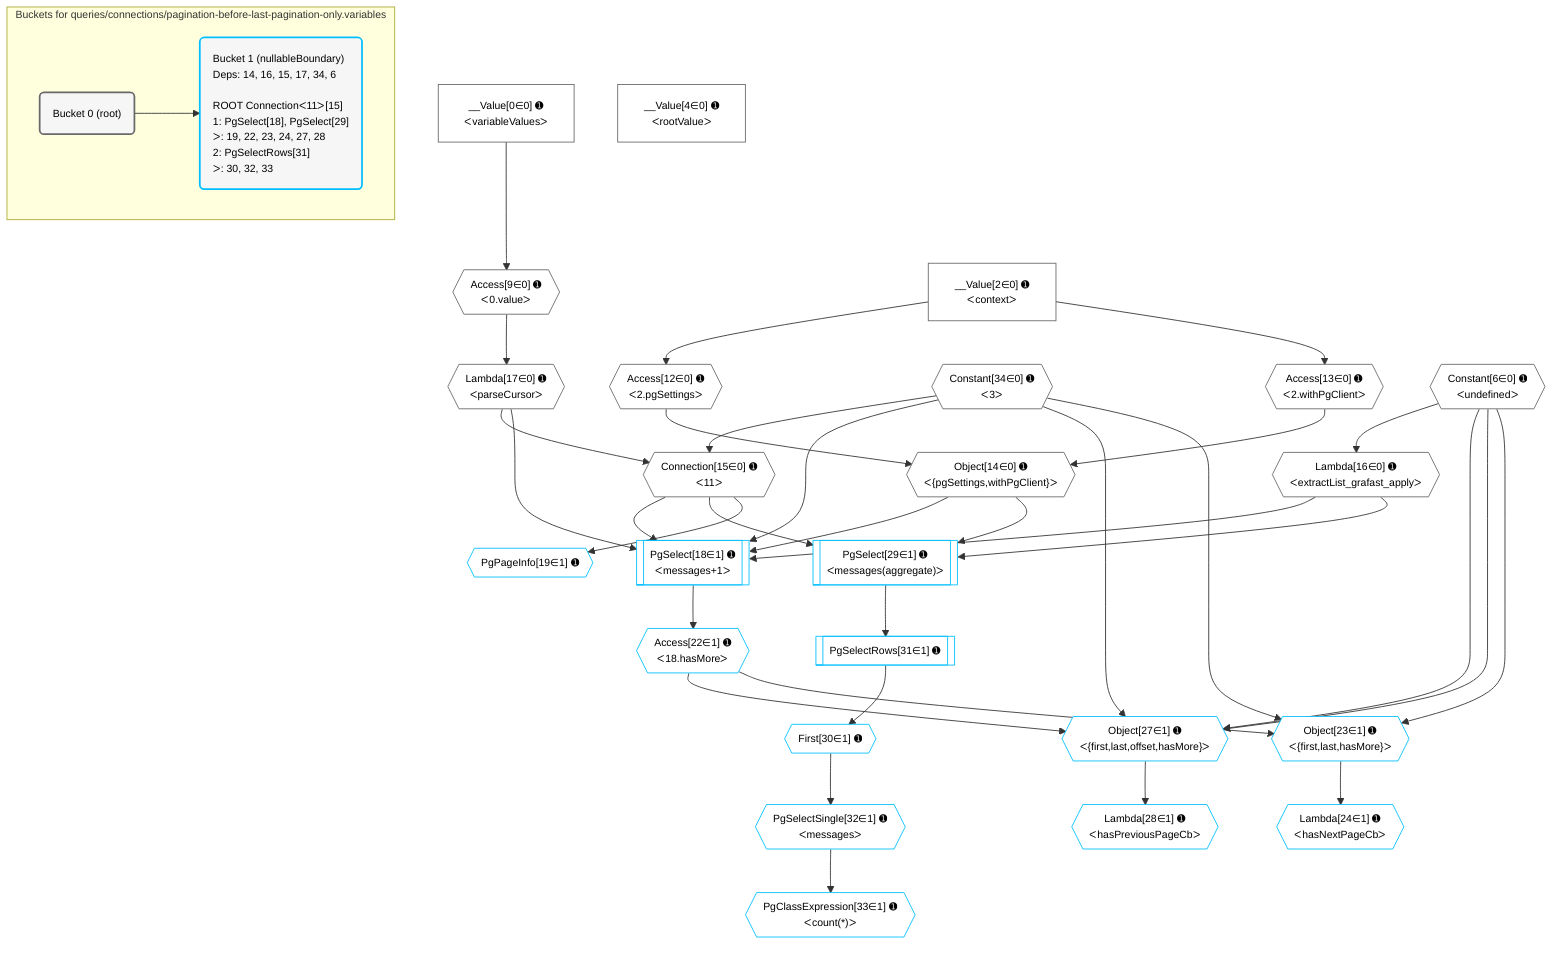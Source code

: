 %%{init: {'themeVariables': { 'fontSize': '12px'}}}%%
graph TD
    classDef path fill:#eee,stroke:#000,color:#000
    classDef plan fill:#fff,stroke-width:1px,color:#000
    classDef itemplan fill:#fff,stroke-width:2px,color:#000
    classDef unbatchedplan fill:#dff,stroke-width:1px,color:#000
    classDef sideeffectplan fill:#fcc,stroke-width:2px,color:#000
    classDef bucket fill:#f6f6f6,color:#000,stroke-width:2px,text-align:left


    %% plan dependencies
    Object14{{"Object[14∈0] ➊<br />ᐸ{pgSettings,withPgClient}ᐳ"}}:::plan
    Access12{{"Access[12∈0] ➊<br />ᐸ2.pgSettingsᐳ"}}:::plan
    Access13{{"Access[13∈0] ➊<br />ᐸ2.withPgClientᐳ"}}:::plan
    Access12 & Access13 --> Object14
    Connection15{{"Connection[15∈0] ➊<br />ᐸ11ᐳ"}}:::plan
    Constant34{{"Constant[34∈0] ➊<br />ᐸ3ᐳ"}}:::plan
    Lambda17{{"Lambda[17∈0] ➊<br />ᐸparseCursorᐳ"}}:::plan
    Constant34 & Lambda17 --> Connection15
    Access9{{"Access[9∈0] ➊<br />ᐸ0.valueᐳ"}}:::plan
    __Value0["__Value[0∈0] ➊<br />ᐸvariableValuesᐳ"]:::plan
    __Value0 --> Access9
    __Value2["__Value[2∈0] ➊<br />ᐸcontextᐳ"]:::plan
    __Value2 --> Access12
    __Value2 --> Access13
    Lambda16{{"Lambda[16∈0] ➊<br />ᐸextractList_grafast_applyᐳ"}}:::plan
    Constant6{{"Constant[6∈0] ➊<br />ᐸundefinedᐳ"}}:::plan
    Constant6 --> Lambda16
    Access9 --> Lambda17
    __Value4["__Value[4∈0] ➊<br />ᐸrootValueᐳ"]:::plan
    PgSelect18[["PgSelect[18∈1] ➊<br />ᐸmessages+1ᐳ"]]:::plan
    Object14 & Lambda16 & Connection15 & Lambda17 & Constant34 --> PgSelect18
    Object27{{"Object[27∈1] ➊<br />ᐸ{first,last,offset,hasMore}ᐳ"}}:::plan
    Access22{{"Access[22∈1] ➊<br />ᐸ18.hasMoreᐳ"}}:::plan
    Constant6 & Constant34 & Constant6 & Access22 --> Object27
    Object23{{"Object[23∈1] ➊<br />ᐸ{first,last,hasMore}ᐳ"}}:::plan
    Constant6 & Constant34 & Access22 --> Object23
    PgSelect29[["PgSelect[29∈1] ➊<br />ᐸmessages(aggregate)ᐳ"]]:::plan
    Object14 & Lambda16 & Connection15 --> PgSelect29
    PgPageInfo19{{"PgPageInfo[19∈1] ➊"}}:::plan
    Connection15 --> PgPageInfo19
    PgSelect18 --> Access22
    Lambda24{{"Lambda[24∈1] ➊<br />ᐸhasNextPageCbᐳ"}}:::plan
    Object23 --> Lambda24
    Lambda28{{"Lambda[28∈1] ➊<br />ᐸhasPreviousPageCbᐳ"}}:::plan
    Object27 --> Lambda28
    First30{{"First[30∈1] ➊"}}:::plan
    PgSelectRows31[["PgSelectRows[31∈1] ➊"]]:::plan
    PgSelectRows31 --> First30
    PgSelect29 --> PgSelectRows31
    PgSelectSingle32{{"PgSelectSingle[32∈1] ➊<br />ᐸmessagesᐳ"}}:::plan
    First30 --> PgSelectSingle32
    PgClassExpression33{{"PgClassExpression[33∈1] ➊<br />ᐸcount(*)ᐳ"}}:::plan
    PgSelectSingle32 --> PgClassExpression33

    %% define steps

    subgraph "Buckets for queries/connections/pagination-before-last-pagination-only.variables"
    Bucket0("Bucket 0 (root)"):::bucket
    classDef bucket0 stroke:#696969
    class Bucket0,__Value0,__Value2,__Value4,Constant6,Access9,Access12,Access13,Object14,Connection15,Lambda16,Lambda17,Constant34 bucket0
    Bucket1("Bucket 1 (nullableBoundary)<br />Deps: 14, 16, 15, 17, 34, 6<br /><br />ROOT Connectionᐸ11ᐳ[15]<br />1: PgSelect[18], PgSelect[29]<br />ᐳ: 19, 22, 23, 24, 27, 28<br />2: PgSelectRows[31]<br />ᐳ: 30, 32, 33"):::bucket
    classDef bucket1 stroke:#00bfff
    class Bucket1,PgSelect18,PgPageInfo19,Access22,Object23,Lambda24,Object27,Lambda28,PgSelect29,First30,PgSelectRows31,PgSelectSingle32,PgClassExpression33 bucket1
    Bucket0 --> Bucket1
    end